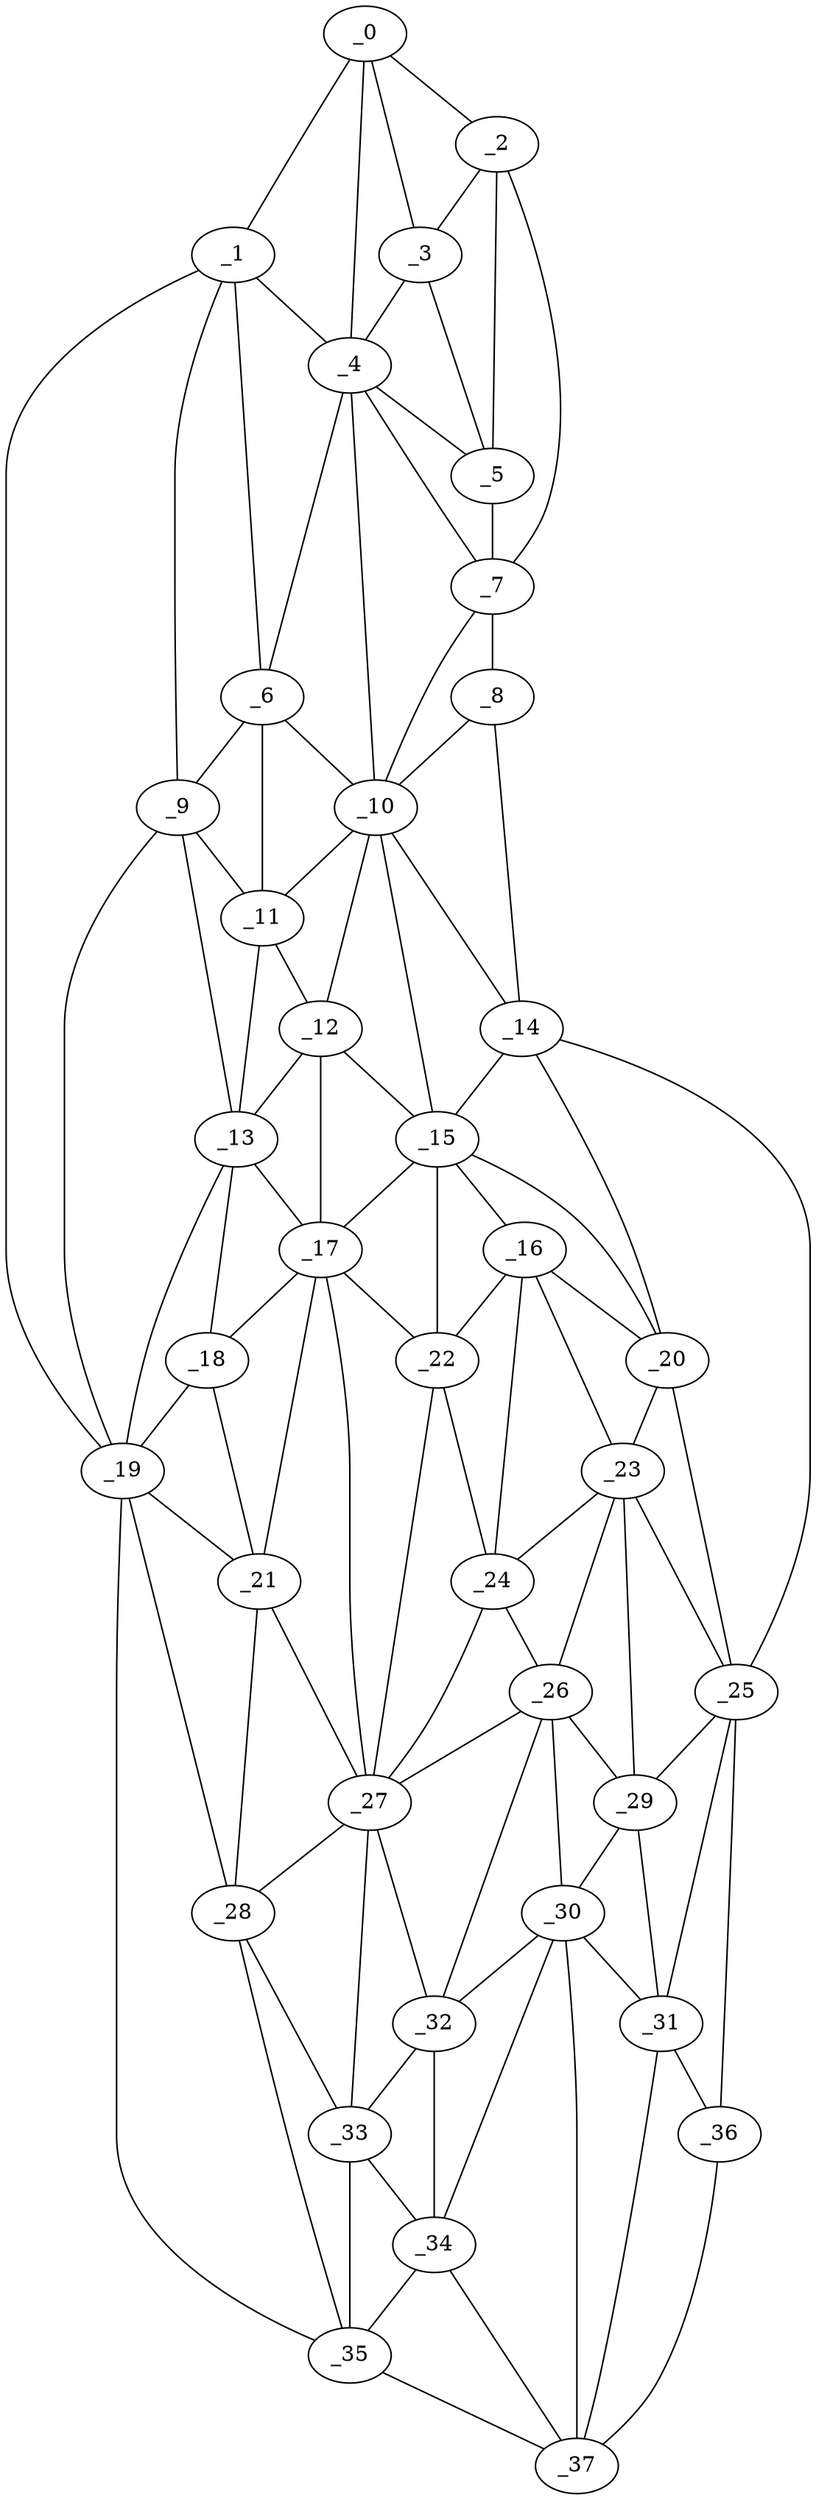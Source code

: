 graph "obj87__95.gxl" {
	_0	 [x=11,
		y=43];
	_1	 [x=11,
		y=80];
	_0 -- _1	 [valence=1];
	_2	 [x=24,
		y=35];
	_0 -- _2	 [valence=1];
	_3	 [x=25,
		y=43];
	_0 -- _3	 [valence=2];
	_4	 [x=27,
		y=54];
	_0 -- _4	 [valence=1];
	_1 -- _4	 [valence=2];
	_6	 [x=36,
		y=75];
	_1 -- _6	 [valence=2];
	_9	 [x=56,
		y=92];
	_1 -- _9	 [valence=2];
	_19	 [x=81,
		y=100];
	_1 -- _19	 [valence=1];
	_2 -- _3	 [valence=1];
	_5	 [x=29,
		y=38];
	_2 -- _5	 [valence=1];
	_7	 [x=39,
		y=32];
	_2 -- _7	 [valence=1];
	_3 -- _4	 [valence=1];
	_3 -- _5	 [valence=2];
	_4 -- _5	 [valence=1];
	_4 -- _6	 [valence=1];
	_4 -- _7	 [valence=1];
	_10	 [x=60,
		y=57];
	_4 -- _10	 [valence=2];
	_5 -- _7	 [valence=2];
	_6 -- _9	 [valence=1];
	_6 -- _10	 [valence=1];
	_11	 [x=60,
		y=77];
	_6 -- _11	 [valence=2];
	_8	 [x=55,
		y=29];
	_7 -- _8	 [valence=1];
	_7 -- _10	 [valence=2];
	_8 -- _10	 [valence=2];
	_14	 [x=70,
		y=30];
	_8 -- _14	 [valence=1];
	_9 -- _11	 [valence=2];
	_13	 [x=69,
		y=84];
	_9 -- _13	 [valence=1];
	_9 -- _19	 [valence=1];
	_10 -- _11	 [valence=2];
	_12	 [x=64,
		y=73];
	_10 -- _12	 [valence=1];
	_10 -- _14	 [valence=2];
	_15	 [x=74,
		y=56];
	_10 -- _15	 [valence=2];
	_11 -- _12	 [valence=2];
	_11 -- _13	 [valence=1];
	_12 -- _13	 [valence=1];
	_12 -- _15	 [valence=2];
	_17	 [x=81,
		y=80];
	_12 -- _17	 [valence=1];
	_13 -- _17	 [valence=2];
	_18	 [x=81,
		y=94];
	_13 -- _18	 [valence=1];
	_13 -- _19	 [valence=2];
	_14 -- _15	 [valence=1];
	_20	 [x=85,
		y=33];
	_14 -- _20	 [valence=2];
	_25	 [x=97,
		y=32];
	_14 -- _25	 [valence=1];
	_16	 [x=78,
		y=56];
	_15 -- _16	 [valence=2];
	_15 -- _17	 [valence=2];
	_15 -- _20	 [valence=2];
	_22	 [x=88,
		y=72];
	_15 -- _22	 [valence=2];
	_16 -- _20	 [valence=2];
	_16 -- _22	 [valence=1];
	_23	 [x=91,
		y=45];
	_16 -- _23	 [valence=2];
	_24	 [x=92,
		y=53];
	_16 -- _24	 [valence=2];
	_17 -- _18	 [valence=1];
	_21	 [x=87,
		y=91];
	_17 -- _21	 [valence=2];
	_17 -- _22	 [valence=1];
	_27	 [x=98,
		y=77];
	_17 -- _27	 [valence=2];
	_18 -- _19	 [valence=2];
	_18 -- _21	 [valence=2];
	_19 -- _21	 [valence=2];
	_28	 [x=98,
		y=90];
	_19 -- _28	 [valence=1];
	_35	 [x=120,
		y=88];
	_19 -- _35	 [valence=1];
	_20 -- _23	 [valence=2];
	_20 -- _25	 [valence=1];
	_21 -- _27	 [valence=2];
	_21 -- _28	 [valence=1];
	_22 -- _24	 [valence=1];
	_22 -- _27	 [valence=2];
	_23 -- _24	 [valence=1];
	_23 -- _25	 [valence=2];
	_26	 [x=98,
		y=51];
	_23 -- _26	 [valence=2];
	_29	 [x=102,
		y=42];
	_23 -- _29	 [valence=1];
	_24 -- _26	 [valence=1];
	_24 -- _27	 [valence=2];
	_25 -- _29	 [valence=1];
	_31	 [x=108,
		y=42];
	_25 -- _31	 [valence=2];
	_36	 [x=121,
		y=44];
	_25 -- _36	 [valence=1];
	_26 -- _27	 [valence=1];
	_26 -- _29	 [valence=2];
	_30	 [x=105,
		y=49];
	_26 -- _30	 [valence=2];
	_32	 [x=119,
		y=68];
	_26 -- _32	 [valence=2];
	_27 -- _28	 [valence=1];
	_27 -- _32	 [valence=2];
	_33	 [x=119,
		y=80];
	_27 -- _33	 [valence=2];
	_28 -- _33	 [valence=2];
	_28 -- _35	 [valence=2];
	_29 -- _30	 [valence=1];
	_29 -- _31	 [valence=2];
	_30 -- _31	 [valence=1];
	_30 -- _32	 [valence=2];
	_34	 [x=120,
		y=63];
	_30 -- _34	 [valence=2];
	_37	 [x=121,
		y=52];
	_30 -- _37	 [valence=2];
	_31 -- _36	 [valence=2];
	_31 -- _37	 [valence=2];
	_32 -- _33	 [valence=1];
	_32 -- _34	 [valence=2];
	_33 -- _34	 [valence=2];
	_33 -- _35	 [valence=2];
	_34 -- _35	 [valence=2];
	_34 -- _37	 [valence=1];
	_35 -- _37	 [valence=1];
	_36 -- _37	 [valence=1];
}
